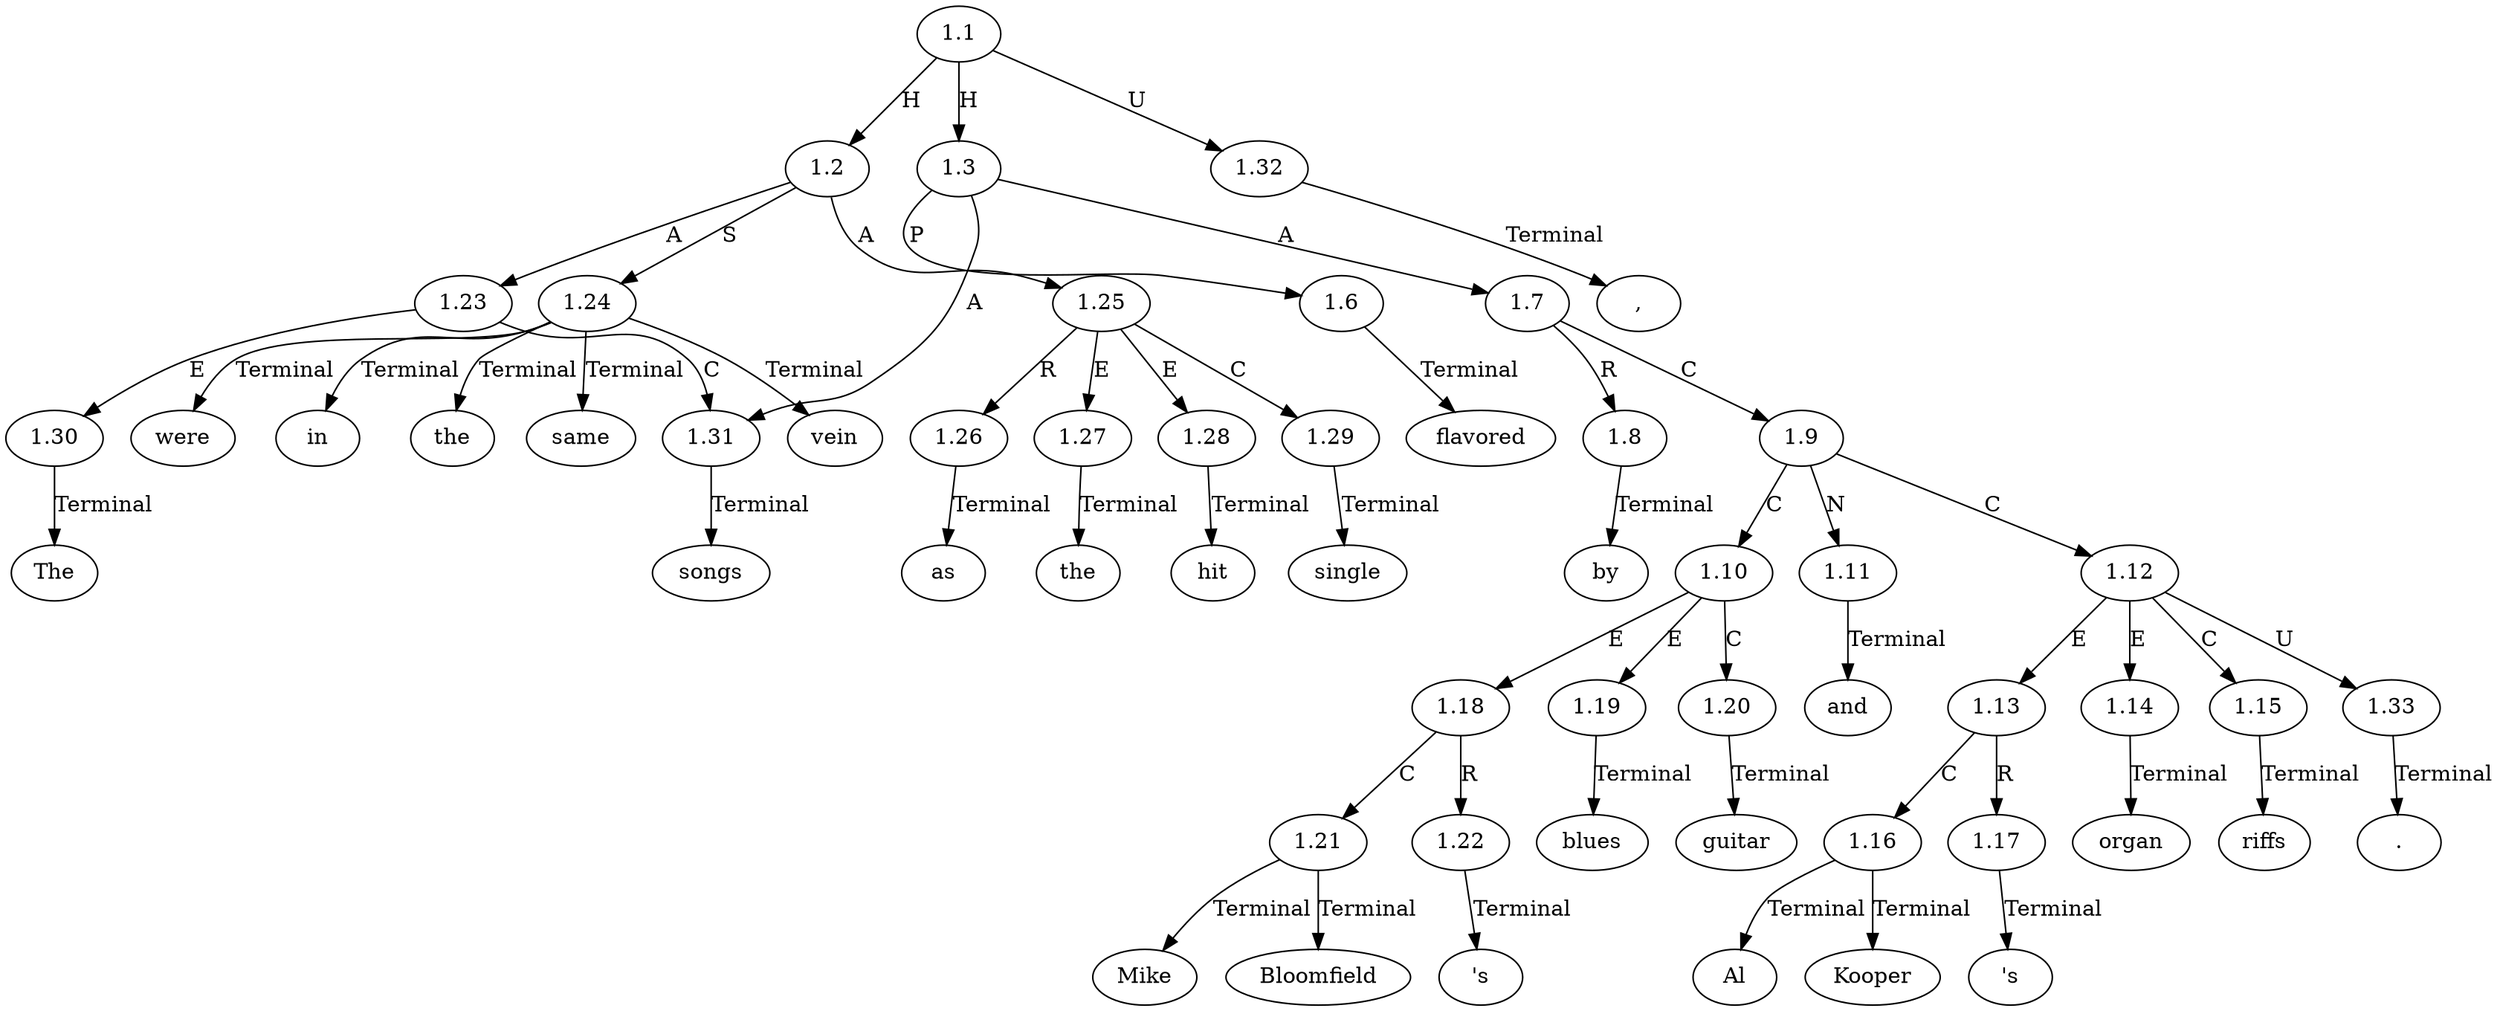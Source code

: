 // Graph
digraph {
	0.1 [label=The ordering=out]
	0.10 [label=hit ordering=out]
	0.11 [label=single ordering=out]
	0.12 [label="," ordering=out]
	0.13 [label=flavored ordering=out]
	0.14 [label=by ordering=out]
	0.15 [label=Mike ordering=out]
	0.16 [label=Bloomfield ordering=out]
	0.17 [label="'s" ordering=out]
	0.18 [label=blues ordering=out]
	0.19 [label=guitar ordering=out]
	0.2 [label=songs ordering=out]
	0.20 [label=and ordering=out]
	0.21 [label=Al ordering=out]
	0.22 [label=Kooper ordering=out]
	0.23 [label="'s" ordering=out]
	0.24 [label=organ ordering=out]
	0.25 [label=riffs ordering=out]
	0.26 [label="." ordering=out]
	0.3 [label=were ordering=out]
	0.4 [label=in ordering=out]
	0.5 [label=the ordering=out]
	0.6 [label=same ordering=out]
	0.7 [label=vein ordering=out]
	0.8 [label=as ordering=out]
	0.9 [label=the ordering=out]
	1.1 [label=1.1 ordering=out]
	1.2 [label=1.2 ordering=out]
	1.3 [label=1.3 ordering=out]
	1.6 [label=1.6 ordering=out]
	1.7 [label=1.7 ordering=out]
	1.8 [label=1.8 ordering=out]
	1.9 [label=1.9 ordering=out]
	1.10 [label=1.10 ordering=out]
	1.11 [label=1.11 ordering=out]
	1.12 [label=1.12 ordering=out]
	1.13 [label=1.13 ordering=out]
	1.14 [label=1.14 ordering=out]
	1.15 [label=1.15 ordering=out]
	1.16 [label=1.16 ordering=out]
	1.17 [label=1.17 ordering=out]
	1.18 [label=1.18 ordering=out]
	1.19 [label=1.19 ordering=out]
	1.20 [label=1.20 ordering=out]
	1.21 [label=1.21 ordering=out]
	1.22 [label=1.22 ordering=out]
	1.23 [label=1.23 ordering=out]
	1.24 [label=1.24 ordering=out]
	1.25 [label=1.25 ordering=out]
	1.26 [label=1.26 ordering=out]
	1.27 [label=1.27 ordering=out]
	1.28 [label=1.28 ordering=out]
	1.29 [label=1.29 ordering=out]
	1.30 [label=1.30 ordering=out]
	1.31 [label=1.31 ordering=out]
	1.32 [label=1.32 ordering=out]
	1.33 [label=1.33 ordering=out]
	1.1 -> 1.2 [label=H ordering=out]
	1.1 -> 1.3 [label=H ordering=out]
	1.1 -> 1.32 [label=U ordering=out]
	1.2 -> 1.23 [label=A ordering=out]
	1.2 -> 1.24 [label=S ordering=out]
	1.2 -> 1.25 [label=A ordering=out]
	1.3 -> 1.6 [label=P ordering=out]
	1.3 -> 1.7 [label=A ordering=out]
	1.3 -> 1.31 [label=A ordering=out]
	1.6 -> 0.13 [label=Terminal ordering=out]
	1.7 -> 1.8 [label=R ordering=out]
	1.7 -> 1.9 [label=C ordering=out]
	1.8 -> 0.14 [label=Terminal ordering=out]
	1.9 -> 1.10 [label=C ordering=out]
	1.9 -> 1.11 [label=N ordering=out]
	1.9 -> 1.12 [label=C ordering=out]
	1.10 -> 1.18 [label=E ordering=out]
	1.10 -> 1.19 [label=E ordering=out]
	1.10 -> 1.20 [label=C ordering=out]
	1.11 -> 0.20 [label=Terminal ordering=out]
	1.12 -> 1.13 [label=E ordering=out]
	1.12 -> 1.14 [label=E ordering=out]
	1.12 -> 1.15 [label=C ordering=out]
	1.12 -> 1.33 [label=U ordering=out]
	1.13 -> 1.16 [label=C ordering=out]
	1.13 -> 1.17 [label=R ordering=out]
	1.14 -> 0.24 [label=Terminal ordering=out]
	1.15 -> 0.25 [label=Terminal ordering=out]
	1.16 -> 0.21 [label=Terminal ordering=out]
	1.16 -> 0.22 [label=Terminal ordering=out]
	1.17 -> 0.23 [label=Terminal ordering=out]
	1.18 -> 1.21 [label=C ordering=out]
	1.18 -> 1.22 [label=R ordering=out]
	1.19 -> 0.18 [label=Terminal ordering=out]
	1.20 -> 0.19 [label=Terminal ordering=out]
	1.21 -> 0.15 [label=Terminal ordering=out]
	1.21 -> 0.16 [label=Terminal ordering=out]
	1.22 -> 0.17 [label=Terminal ordering=out]
	1.23 -> 1.30 [label=E ordering=out]
	1.23 -> 1.31 [label=C ordering=out]
	1.24 -> 0.3 [label=Terminal ordering=out]
	1.24 -> 0.4 [label=Terminal ordering=out]
	1.24 -> 0.5 [label=Terminal ordering=out]
	1.24 -> 0.6 [label=Terminal ordering=out]
	1.24 -> 0.7 [label=Terminal ordering=out]
	1.25 -> 1.26 [label=R ordering=out]
	1.25 -> 1.27 [label=E ordering=out]
	1.25 -> 1.28 [label=E ordering=out]
	1.25 -> 1.29 [label=C ordering=out]
	1.26 -> 0.8 [label=Terminal ordering=out]
	1.27 -> 0.9 [label=Terminal ordering=out]
	1.28 -> 0.10 [label=Terminal ordering=out]
	1.29 -> 0.11 [label=Terminal ordering=out]
	1.30 -> 0.1 [label=Terminal ordering=out]
	1.31 -> 0.2 [label=Terminal ordering=out]
	1.32 -> 0.12 [label=Terminal ordering=out]
	1.33 -> 0.26 [label=Terminal ordering=out]
}
